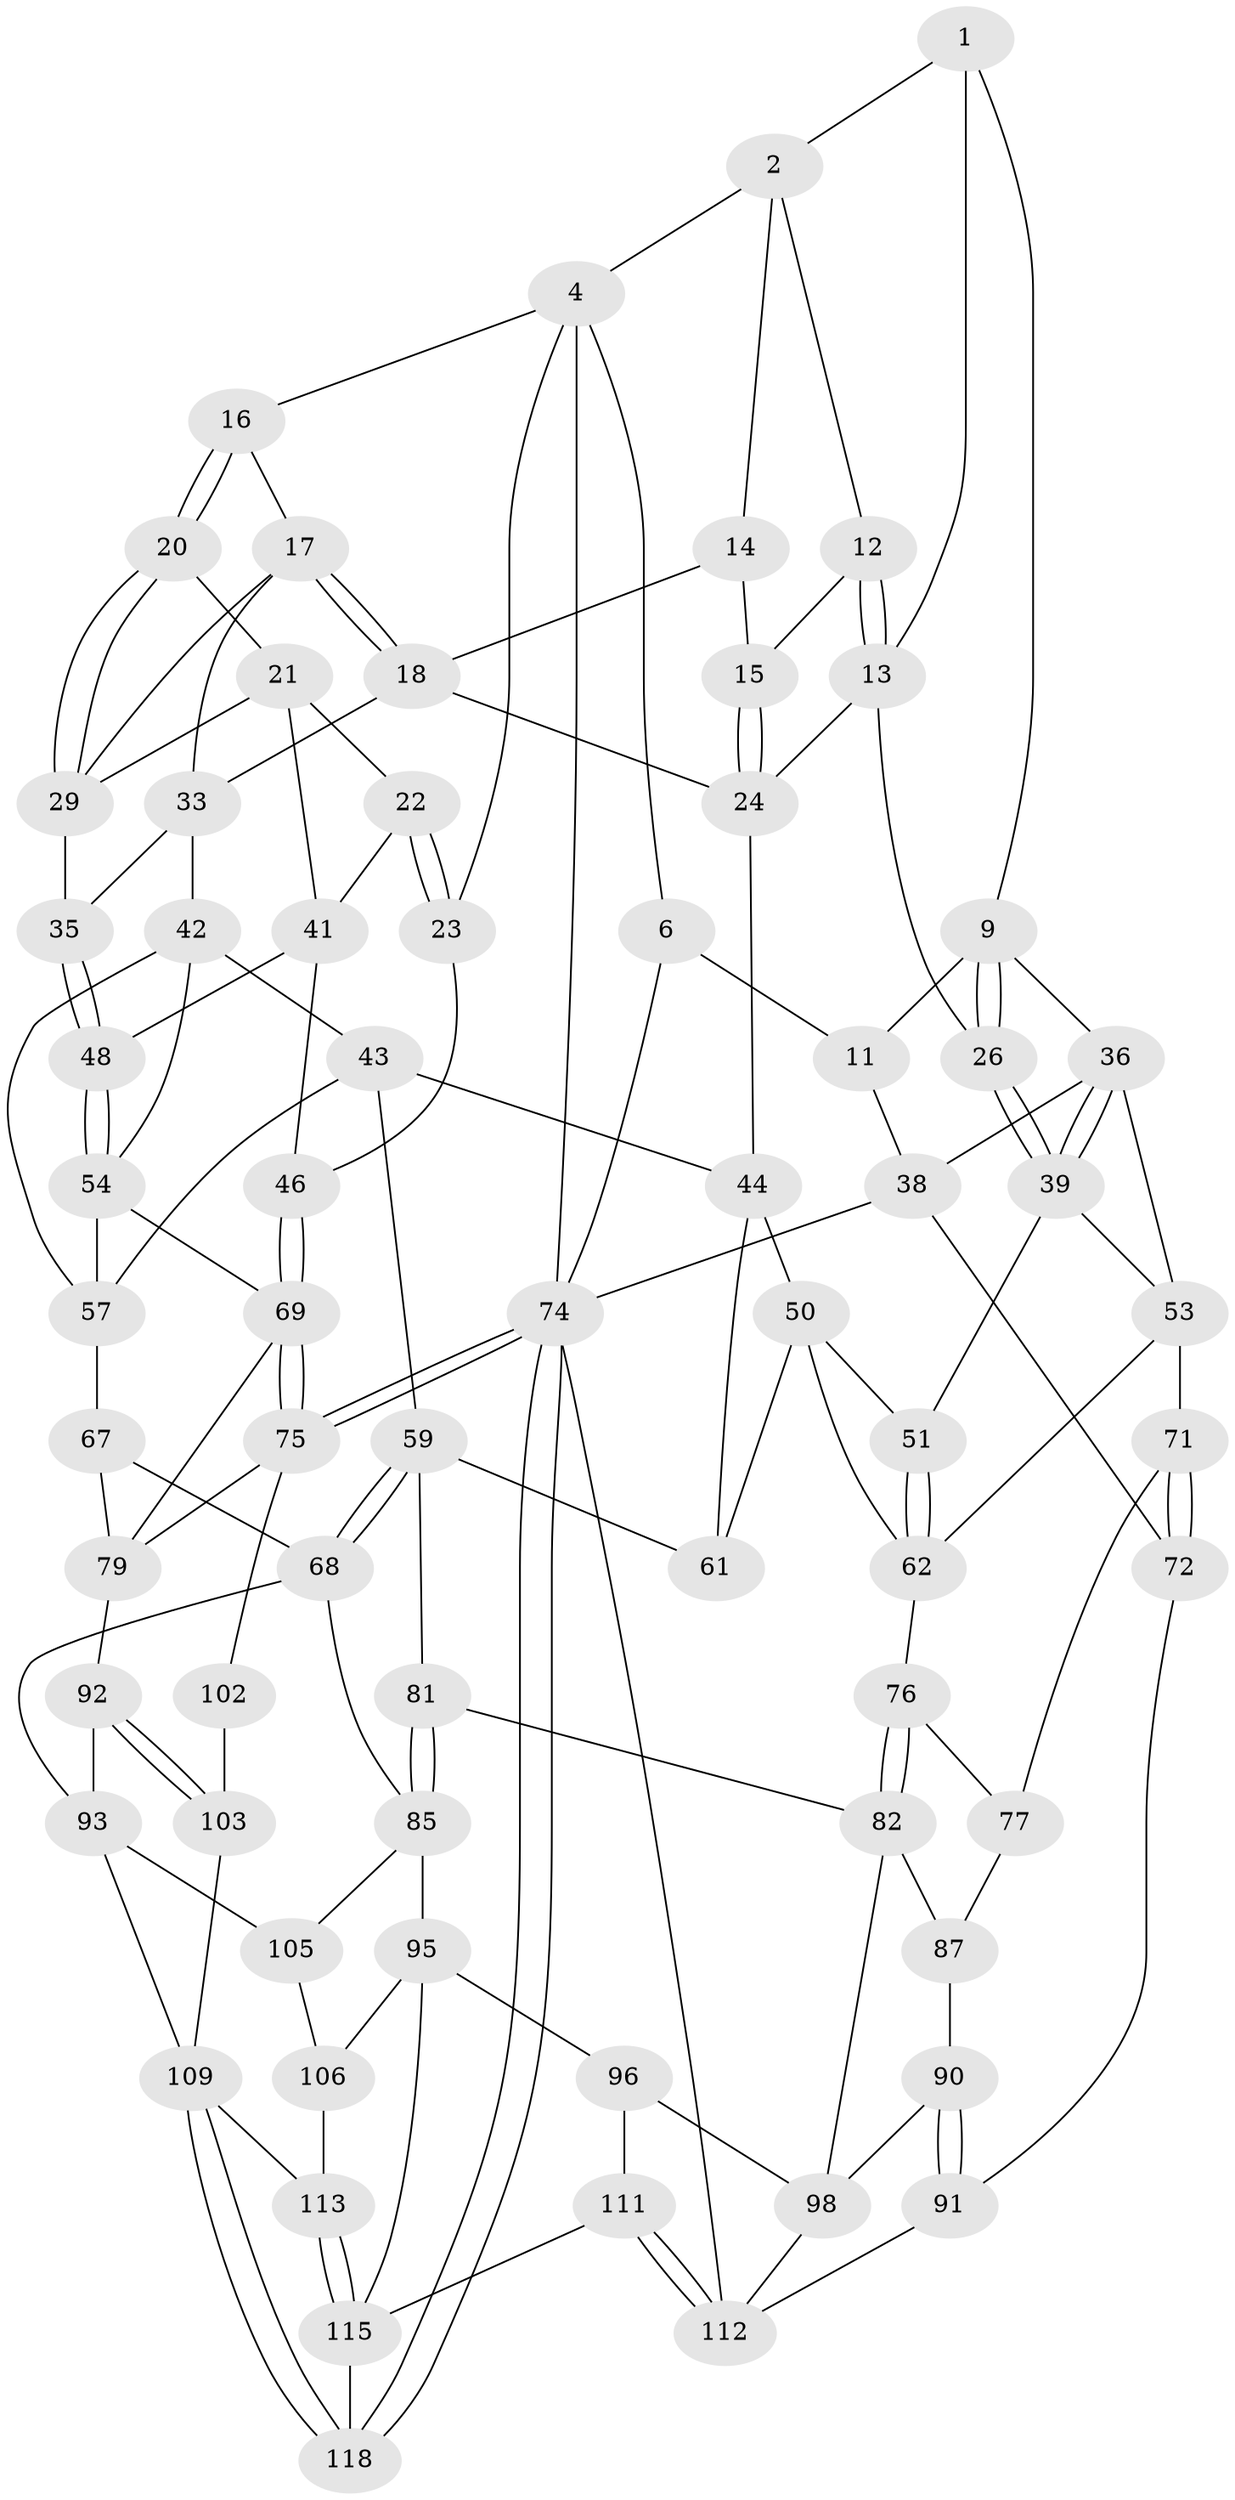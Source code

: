 // Generated by graph-tools (version 1.1) at 2025/24/03/03/25 07:24:32]
// undirected, 70 vertices, 149 edges
graph export_dot {
graph [start="1"]
  node [color=gray90,style=filled];
  1 [pos="+0.3684826312614391+0",super="+8"];
  2 [pos="+0.5346489101441775+0",super="+3"];
  4 [pos="+0.7029864885697211+0",super="+5"];
  6 [pos="+0+0",super="+7"];
  9 [pos="+0.19072202936771648+0.15462014216861797",super="+10"];
  11 [pos="+0.14580939021495606+0.12161365525922545",super="+30"];
  12 [pos="+0.4738639642843006+0.04041382629474785"];
  13 [pos="+0.37106527962259245+0.14858794819869048",super="+25"];
  14 [pos="+0.5897985328457752+0.17063315617637995"];
  15 [pos="+0.4818925880718284+0.14988694313252732"];
  16 [pos="+0.7193504978620243+0"];
  17 [pos="+0.7303031028043162+0.16894380645553836",super="+28"];
  18 [pos="+0.6280585982281081+0.2350018351797912",super="+19"];
  20 [pos="+0.9138308508621217+0.14615270156642785"];
  21 [pos="+0.916919332277736+0.14724618447081037",super="+31"];
  22 [pos="+1+0.16060977133299914",super="+40"];
  23 [pos="+1+0.16826618654347555",super="+45"];
  24 [pos="+0.4323098229465395+0.27438191314171284",super="+27"];
  26 [pos="+0.30208386763727607+0.2649388161096274"];
  29 [pos="+0.8327207292879427+0.20463736453410775",super="+32"];
  33 [pos="+0.7425849834287698+0.3193549210912313",super="+34"];
  35 [pos="+0.8168068790669839+0.33125822534562566"];
  36 [pos="+0.08496275819872445+0.34614424656033826",super="+37"];
  38 [pos="+0+0.3810587105522085",super="+73"];
  39 [pos="+0.2930686223344406+0.2794675791655282",super="+52"];
  41 [pos="+0.9030492278728689+0.29769067114714204",super="+47"];
  42 [pos="+0.6978294081793717+0.33831774031751366",super="+56"];
  43 [pos="+0.49773349785745385+0.33152759355544204",super="+58"];
  44 [pos="+0.47111705697793493+0.3097979401616105",super="+49"];
  46 [pos="+1+0.39126046116706886"];
  48 [pos="+0.8630215937791775+0.4453636904236831"];
  50 [pos="+0.332036997395939+0.41948222944653485",super="+64"];
  51 [pos="+0.3036145172243596+0.403096224756627"];
  53 [pos="+0.12780509034899903+0.4502443814615808",super="+63"];
  54 [pos="+0.8494774848032046+0.47078712850369836",super="+55"];
  57 [pos="+0.5907908648513183+0.4109615119830784",super="+66"];
  59 [pos="+0.5130872005295158+0.5805421113452285",super="+60"];
  61 [pos="+0.42950205532685914+0.5578424934409816"];
  62 [pos="+0.207389084303114+0.49174955253264396",super="+65"];
  67 [pos="+0.6710276602552453+0.6335944921141493"];
  68 [pos="+0.585140466193485+0.6267373646840712",super="+84"];
  69 [pos="+1+0.6650767389315215",super="+70"];
  71 [pos="+0.0995047588760067+0.664787526736345",super="+78"];
  72 [pos="+0+0.6983788766747197",super="+89"];
  74 [pos="+1+1",super="+83"];
  75 [pos="+1+0.9055073641235474",super="+100"];
  76 [pos="+0.23666747230975135+0.6660612163613895"];
  77 [pos="+0.13576556788163427+0.6820414440736736"];
  79 [pos="+0.7986569751846894+0.7168518575256134",super="+80"];
  81 [pos="+0.37351991543086843+0.698174185830327"];
  82 [pos="+0.31166111243632055+0.731958074730605",super="+86"];
  85 [pos="+0.47857574869442454+0.7869729754743052",super="+94"];
  87 [pos="+0.22516299279868193+0.7933639729723747",super="+88"];
  90 [pos="+0.13999787329224722+0.8881715350703492",super="+99"];
  91 [pos="+0.12120167067555346+0.9133079851980178"];
  92 [pos="+0.6992518269475213+0.7745253243388871"];
  93 [pos="+0.6305476661391514+0.8251828504977012",super="+104"];
  95 [pos="+0.41518789850637816+0.8380685367873966",super="+107"];
  96 [pos="+0.40560971782733674+0.8406885233415361",super="+97"];
  98 [pos="+0.31773485494924414+0.8112785933359474",super="+101"];
  102 [pos="+0.8354613913708784+0.9164166060737161"];
  103 [pos="+0.7185275178408637+0.84970396369339",super="+108"];
  105 [pos="+0.48683161901926975+0.811643014399129"];
  106 [pos="+0.5040807877844637+0.8698663213558588"];
  109 [pos="+0.6317791275345485+1",super="+110"];
  111 [pos="+0.27140084616266774+1",super="+114"];
  112 [pos="+0.1599532462871882+1",super="+117"];
  113 [pos="+0.5127508970477783+0.8830735865442234"];
  115 [pos="+0.46746425928962315+1",super="+116"];
  118 [pos="+0.6114311963420427+1"];
  1 -- 2;
  1 -- 13;
  1 -- 9;
  2 -- 12;
  2 -- 4;
  2 -- 14;
  4 -- 16;
  4 -- 74;
  4 -- 6;
  4 -- 23;
  6 -- 74;
  6 -- 11 [weight=2];
  9 -- 26;
  9 -- 26;
  9 -- 11;
  9 -- 36;
  11 -- 38;
  12 -- 13;
  12 -- 13;
  12 -- 15;
  13 -- 24;
  13 -- 26;
  14 -- 15;
  14 -- 18;
  15 -- 24;
  15 -- 24;
  16 -- 17;
  16 -- 20;
  16 -- 20;
  17 -- 18;
  17 -- 18;
  17 -- 29;
  17 -- 33;
  18 -- 24;
  18 -- 33;
  20 -- 21;
  20 -- 29;
  20 -- 29;
  21 -- 22;
  21 -- 41;
  21 -- 29;
  22 -- 23 [weight=2];
  22 -- 23;
  22 -- 41;
  23 -- 46;
  24 -- 44;
  26 -- 39;
  26 -- 39;
  29 -- 35;
  33 -- 35;
  33 -- 42;
  35 -- 48;
  35 -- 48;
  36 -- 39;
  36 -- 39;
  36 -- 53;
  36 -- 38;
  38 -- 72;
  38 -- 74;
  39 -- 51;
  39 -- 53;
  41 -- 48;
  41 -- 46;
  42 -- 43;
  42 -- 57;
  42 -- 54;
  43 -- 44;
  43 -- 57;
  43 -- 59;
  44 -- 50;
  44 -- 61;
  46 -- 69;
  46 -- 69;
  48 -- 54;
  48 -- 54;
  50 -- 51;
  50 -- 61;
  50 -- 62;
  51 -- 62;
  51 -- 62;
  53 -- 62;
  53 -- 71;
  54 -- 57;
  54 -- 69;
  57 -- 67;
  59 -- 68;
  59 -- 68;
  59 -- 81;
  59 -- 61;
  62 -- 76;
  67 -- 68;
  67 -- 79;
  68 -- 85;
  68 -- 93;
  69 -- 75;
  69 -- 75;
  69 -- 79;
  71 -- 72 [weight=2];
  71 -- 72;
  71 -- 77;
  72 -- 91;
  74 -- 75;
  74 -- 75;
  74 -- 118;
  74 -- 118;
  74 -- 112;
  75 -- 102;
  75 -- 79;
  76 -- 77;
  76 -- 82;
  76 -- 82;
  77 -- 87;
  79 -- 92;
  81 -- 82;
  81 -- 85;
  81 -- 85;
  82 -- 98;
  82 -- 87;
  85 -- 105;
  85 -- 95;
  87 -- 90 [weight=2];
  90 -- 91;
  90 -- 91;
  90 -- 98;
  91 -- 112;
  92 -- 93;
  92 -- 103;
  92 -- 103;
  93 -- 105;
  93 -- 109;
  95 -- 96;
  95 -- 106;
  95 -- 115;
  96 -- 111 [weight=2];
  96 -- 98;
  98 -- 112;
  102 -- 103 [weight=2];
  103 -- 109;
  105 -- 106;
  106 -- 113;
  109 -- 118;
  109 -- 118;
  109 -- 113;
  111 -- 112;
  111 -- 112;
  111 -- 115;
  113 -- 115;
  113 -- 115;
  115 -- 118;
}
